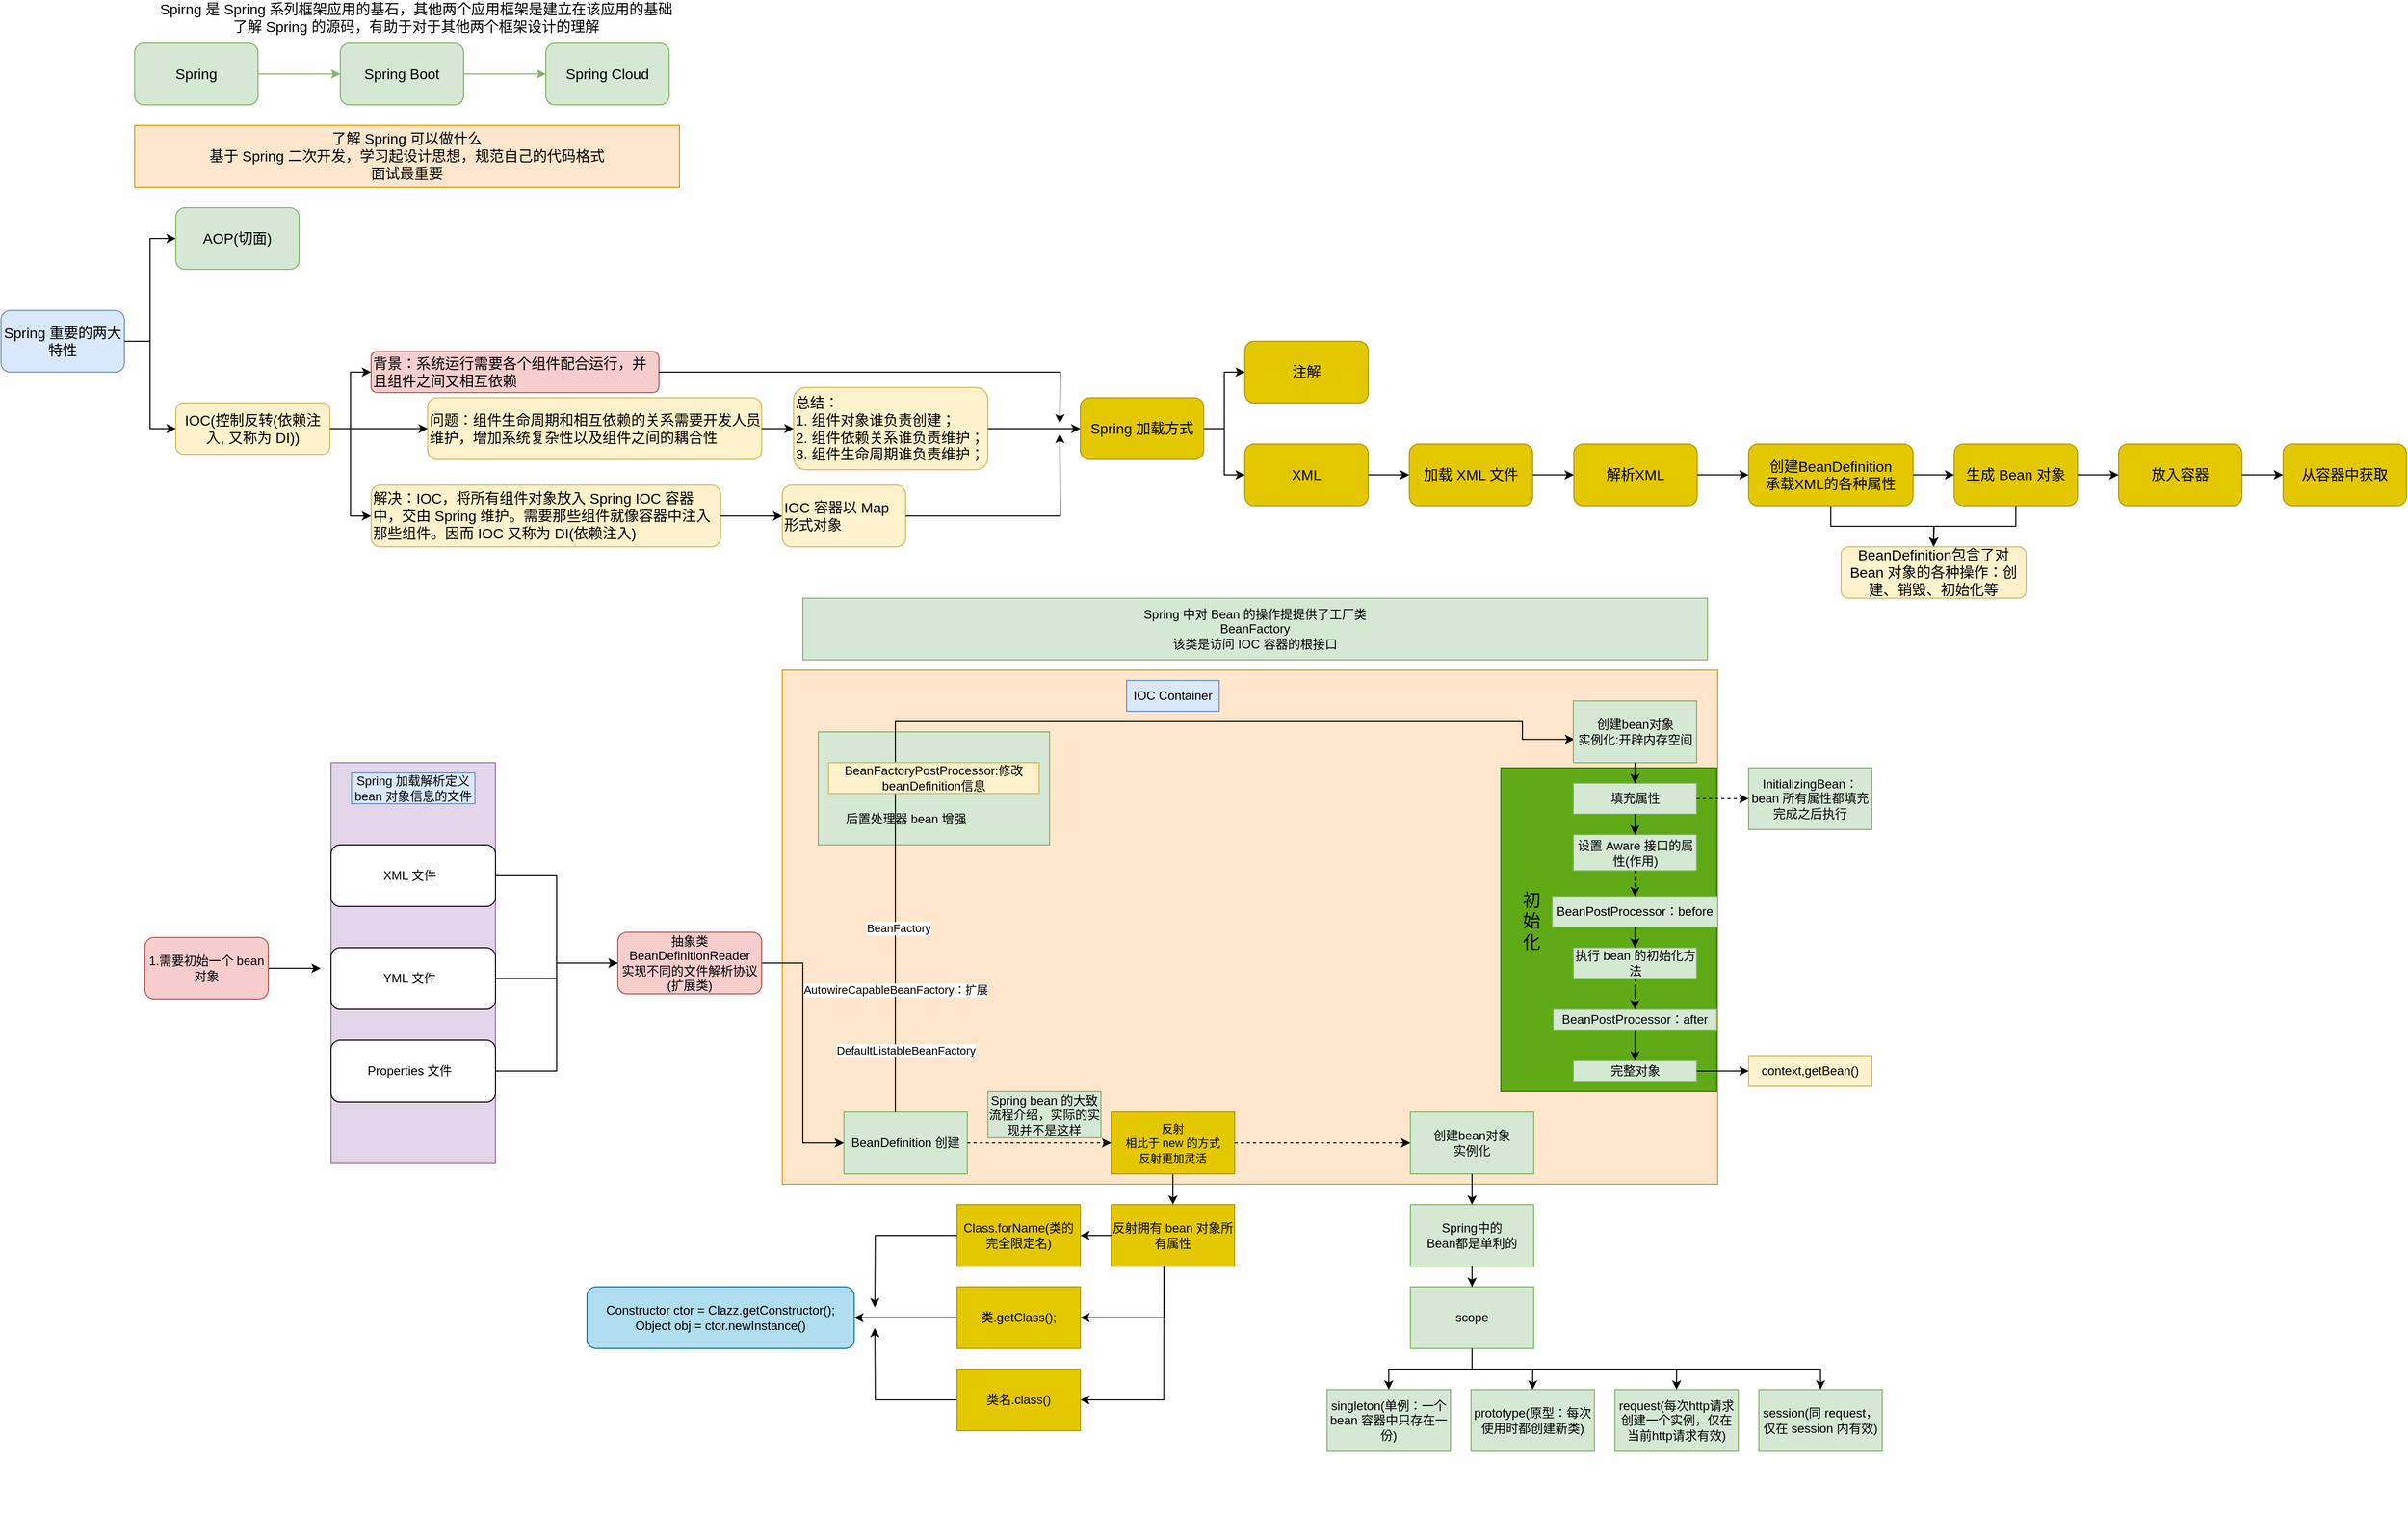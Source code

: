 <mxfile version="20.2.2" type="github">
  <diagram id="WzIYKn9JWgPCPKjEJvRS" name="Page-1">
    <mxGraphModel dx="1038" dy="1725" grid="1" gridSize="10" guides="1" tooltips="1" connect="1" arrows="1" fold="1" page="1" pageScale="1" pageWidth="827" pageHeight="1169" math="0" shadow="0">
      <root>
        <mxCell id="0" />
        <mxCell id="1" parent="0" />
        <mxCell id="hODroTGBOnxEAEhghBja-4" value="" style="edgeStyle=orthogonalEdgeStyle;rounded=0;orthogonalLoop=1;jettySize=auto;html=1;fontSize=14;fillColor=#d5e8d4;strokeColor=#82b366;" parent="1" source="hODroTGBOnxEAEhghBja-2" target="hODroTGBOnxEAEhghBja-3" edge="1">
          <mxGeometry relative="1" as="geometry" />
        </mxCell>
        <mxCell id="hODroTGBOnxEAEhghBja-2" value="Spring" style="rounded=1;whiteSpace=wrap;html=1;fontSize=14;fillColor=#d5e8d4;strokeColor=#82b366;" parent="1" vertex="1">
          <mxGeometry x="140" y="-1110" width="120" height="60" as="geometry" />
        </mxCell>
        <mxCell id="hODroTGBOnxEAEhghBja-6" value="" style="edgeStyle=orthogonalEdgeStyle;rounded=0;orthogonalLoop=1;jettySize=auto;html=1;fontSize=14;fillColor=#d5e8d4;strokeColor=#82b366;" parent="1" source="hODroTGBOnxEAEhghBja-3" target="hODroTGBOnxEAEhghBja-5" edge="1">
          <mxGeometry relative="1" as="geometry" />
        </mxCell>
        <mxCell id="hODroTGBOnxEAEhghBja-3" value="Spring Boot" style="whiteSpace=wrap;html=1;fontSize=14;rounded=1;fillColor=#d5e8d4;strokeColor=#82b366;" parent="1" vertex="1">
          <mxGeometry x="340" y="-1110" width="120" height="60" as="geometry" />
        </mxCell>
        <mxCell id="hODroTGBOnxEAEhghBja-5" value="Spring Cloud" style="whiteSpace=wrap;html=1;fontSize=14;rounded=1;fillColor=#d5e8d4;strokeColor=#82b366;" parent="1" vertex="1">
          <mxGeometry x="540" y="-1110" width="120" height="60" as="geometry" />
        </mxCell>
        <mxCell id="hODroTGBOnxEAEhghBja-7" value="Spirng 是 Spring 系列框架应用的基石，其他两个应用框架是建立在该应用的基础&lt;br&gt;了解 Spring 的源码，有助于对于其他两个框架设计的理解" style="text;html=1;strokeColor=none;fillColor=none;align=center;verticalAlign=middle;whiteSpace=wrap;rounded=0;fontSize=14;" parent="1" vertex="1">
          <mxGeometry x="99" y="-1150" width="630" height="30" as="geometry" />
        </mxCell>
        <mxCell id="hODroTGBOnxEAEhghBja-8" value="了解 Spring 可以做什么&lt;br&gt;基于 Spring 二次开发，学习起设计思想，规范自己的代码格式&lt;br&gt;面试最重要" style="rounded=0;whiteSpace=wrap;html=1;fontSize=14;fillColor=#ffe6cc;strokeColor=#d79b00;" parent="1" vertex="1">
          <mxGeometry x="140" y="-1030" width="530" height="60" as="geometry" />
        </mxCell>
        <mxCell id="hODroTGBOnxEAEhghBja-14" value="" style="edgeStyle=orthogonalEdgeStyle;rounded=0;orthogonalLoop=1;jettySize=auto;html=1;fontSize=14;entryX=0;entryY=0.5;entryDx=0;entryDy=0;" parent="1" source="hODroTGBOnxEAEhghBja-10" target="hODroTGBOnxEAEhghBja-13" edge="1">
          <mxGeometry relative="1" as="geometry" />
        </mxCell>
        <mxCell id="hODroTGBOnxEAEhghBja-10" value="Spring 重要的两大特性" style="rounded=1;whiteSpace=wrap;html=1;fontSize=14;fillColor=#dae8fc;strokeColor=#6c8ebf;" parent="1" vertex="1">
          <mxGeometry x="10" y="-850" width="120" height="60" as="geometry" />
        </mxCell>
        <mxCell id="hODroTGBOnxEAEhghBja-13" value="AOP(切面)" style="rounded=1;whiteSpace=wrap;html=1;fontSize=14;fillColor=#d5e8d4;strokeColor=#82b366;" parent="1" vertex="1">
          <mxGeometry x="180" y="-950" width="120" height="60" as="geometry" />
        </mxCell>
        <mxCell id="Li9awI9Rj4b1zbL3ckWH-1" value="" style="group" parent="1" vertex="1" connectable="0">
          <mxGeometry x="180" y="-820" width="2170" height="1140" as="geometry" />
        </mxCell>
        <mxCell id="H4bbrRVj7kRqIUKwOBPa-1" value="" style="group" parent="Li9awI9Rj4b1zbL3ckWH-1" vertex="1" connectable="0">
          <mxGeometry y="10" width="790" height="190" as="geometry" />
        </mxCell>
        <mxCell id="hODroTGBOnxEAEhghBja-11" value="IOC(控制反转(依赖注入, 又称为 DI))" style="whiteSpace=wrap;html=1;fontSize=14;rounded=1;fillColor=#fff2cc;strokeColor=#d6b656;" parent="H4bbrRVj7kRqIUKwOBPa-1" vertex="1">
          <mxGeometry y="50" width="150" height="50" as="geometry" />
        </mxCell>
        <mxCell id="hODroTGBOnxEAEhghBja-17" value="背景：系统运行需要各个组件配合运行，并且组件之间又相互依赖" style="whiteSpace=wrap;html=1;fontSize=14;rounded=1;align=left;fillColor=#f8cecc;strokeColor=#b85450;" parent="H4bbrRVj7kRqIUKwOBPa-1" vertex="1">
          <mxGeometry x="190" width="280" height="40" as="geometry" />
        </mxCell>
        <mxCell id="hODroTGBOnxEAEhghBja-19" value="问题：组件生命周期和相互依赖的关系需要开发人员维护，增加系统复杂性以及组件之间的耦合性" style="whiteSpace=wrap;html=1;fontSize=14;fillColor=#fff2cc;strokeColor=#d6b656;rounded=1;align=left;" parent="H4bbrRVj7kRqIUKwOBPa-1" vertex="1">
          <mxGeometry x="245" y="45" width="325" height="60" as="geometry" />
        </mxCell>
        <mxCell id="hODroTGBOnxEAEhghBja-21" value="总结：&lt;br&gt;1. 组件对象谁负责创建；&lt;br&gt;2. 组件依赖关系谁负责维护；&lt;br&gt;3. 组件生命周期谁负责维护；" style="whiteSpace=wrap;html=1;fontSize=14;align=left;fillColor=#fff2cc;strokeColor=#d6b656;rounded=1;" parent="H4bbrRVj7kRqIUKwOBPa-1" vertex="1">
          <mxGeometry x="601" y="35" width="189" height="80" as="geometry" />
        </mxCell>
        <mxCell id="hODroTGBOnxEAEhghBja-23" value="解决：IOC，将所有组件对象放入 Spring IOC 容器中，交由 Spring 维护。需要那些组件就像容器中注入那些组件。因而 IOC 又称为 DI(依赖注入)" style="whiteSpace=wrap;html=1;fontSize=14;fillColor=#fff2cc;strokeColor=#d6b656;rounded=1;align=left;" parent="H4bbrRVj7kRqIUKwOBPa-1" vertex="1">
          <mxGeometry x="190" y="130" width="340" height="60" as="geometry" />
        </mxCell>
        <mxCell id="hODroTGBOnxEAEhghBja-25" value="IOC 容器以 Map 形式对象" style="whiteSpace=wrap;html=1;fontSize=14;align=left;fillColor=#fff2cc;strokeColor=#d6b656;rounded=1;" parent="H4bbrRVj7kRqIUKwOBPa-1" vertex="1">
          <mxGeometry x="590" y="130" width="120" height="60" as="geometry" />
        </mxCell>
        <mxCell id="hODroTGBOnxEAEhghBja-18" value="" style="edgeStyle=orthogonalEdgeStyle;rounded=0;orthogonalLoop=1;jettySize=auto;html=1;fontSize=14;entryX=0;entryY=0.5;entryDx=0;entryDy=0;" parent="H4bbrRVj7kRqIUKwOBPa-1" source="hODroTGBOnxEAEhghBja-11" target="hODroTGBOnxEAEhghBja-17" edge="1">
          <mxGeometry relative="1" as="geometry" />
        </mxCell>
        <mxCell id="hODroTGBOnxEAEhghBja-20" value="" style="edgeStyle=orthogonalEdgeStyle;rounded=0;orthogonalLoop=1;jettySize=auto;html=1;fontSize=14;" parent="H4bbrRVj7kRqIUKwOBPa-1" source="hODroTGBOnxEAEhghBja-11" target="hODroTGBOnxEAEhghBja-19" edge="1">
          <mxGeometry relative="1" as="geometry" />
        </mxCell>
        <mxCell id="hODroTGBOnxEAEhghBja-22" value="" style="edgeStyle=orthogonalEdgeStyle;rounded=0;orthogonalLoop=1;jettySize=auto;html=1;fontSize=14;" parent="H4bbrRVj7kRqIUKwOBPa-1" source="hODroTGBOnxEAEhghBja-19" target="hODroTGBOnxEAEhghBja-21" edge="1">
          <mxGeometry relative="1" as="geometry" />
        </mxCell>
        <mxCell id="hODroTGBOnxEAEhghBja-24" value="" style="edgeStyle=orthogonalEdgeStyle;rounded=0;orthogonalLoop=1;jettySize=auto;html=1;fontSize=14;entryX=0;entryY=0.5;entryDx=0;entryDy=0;" parent="H4bbrRVj7kRqIUKwOBPa-1" source="hODroTGBOnxEAEhghBja-11" target="hODroTGBOnxEAEhghBja-23" edge="1">
          <mxGeometry relative="1" as="geometry" />
        </mxCell>
        <mxCell id="hODroTGBOnxEAEhghBja-26" value="" style="edgeStyle=orthogonalEdgeStyle;rounded=0;orthogonalLoop=1;jettySize=auto;html=1;fontSize=14;" parent="H4bbrRVj7kRqIUKwOBPa-1" source="hODroTGBOnxEAEhghBja-23" target="hODroTGBOnxEAEhghBja-25" edge="1">
          <mxGeometry relative="1" as="geometry" />
        </mxCell>
        <mxCell id="H4bbrRVj7kRqIUKwOBPa-2" style="edgeStyle=orthogonalEdgeStyle;rounded=0;orthogonalLoop=1;jettySize=auto;html=1;exitX=1;exitY=0.5;exitDx=0;exitDy=0;fontSize=14;" parent="Li9awI9Rj4b1zbL3ckWH-1" source="hODroTGBOnxEAEhghBja-21" target="H4bbrRVj7kRqIUKwOBPa-5" edge="1">
          <mxGeometry relative="1" as="geometry">
            <mxPoint x="880" y="85" as="targetPoint" />
          </mxGeometry>
        </mxCell>
        <mxCell id="H4bbrRVj7kRqIUKwOBPa-3" style="edgeStyle=orthogonalEdgeStyle;rounded=0;orthogonalLoop=1;jettySize=auto;html=1;exitX=1;exitY=0.5;exitDx=0;exitDy=0;fontSize=14;" parent="Li9awI9Rj4b1zbL3ckWH-1" source="hODroTGBOnxEAEhghBja-17" edge="1">
          <mxGeometry relative="1" as="geometry">
            <mxPoint x="860" y="80" as="targetPoint" />
          </mxGeometry>
        </mxCell>
        <mxCell id="H4bbrRVj7kRqIUKwOBPa-4" style="edgeStyle=orthogonalEdgeStyle;rounded=0;orthogonalLoop=1;jettySize=auto;html=1;exitX=1;exitY=0.5;exitDx=0;exitDy=0;fontSize=14;" parent="Li9awI9Rj4b1zbL3ckWH-1" source="hODroTGBOnxEAEhghBja-25" edge="1">
          <mxGeometry relative="1" as="geometry">
            <mxPoint x="860" y="90" as="targetPoint" />
          </mxGeometry>
        </mxCell>
        <mxCell id="H4bbrRVj7kRqIUKwOBPa-5" value="Spring 加载方式" style="rounded=1;whiteSpace=wrap;html=1;fontSize=14;fillColor=#e3c800;fontColor=#000000;strokeColor=#B09500;" parent="Li9awI9Rj4b1zbL3ckWH-1" vertex="1">
          <mxGeometry x="880" y="55" width="120" height="60" as="geometry" />
        </mxCell>
        <mxCell id="H4bbrRVj7kRqIUKwOBPa-8" value="注解" style="whiteSpace=wrap;html=1;fontSize=14;fillColor=#e3c800;strokeColor=#B09500;fontColor=#000000;rounded=1;" parent="Li9awI9Rj4b1zbL3ckWH-1" vertex="1">
          <mxGeometry x="1040" width="120" height="60" as="geometry" />
        </mxCell>
        <mxCell id="H4bbrRVj7kRqIUKwOBPa-9" value="" style="edgeStyle=orthogonalEdgeStyle;rounded=0;orthogonalLoop=1;jettySize=auto;html=1;fontSize=14;entryX=0;entryY=0.5;entryDx=0;entryDy=0;" parent="Li9awI9Rj4b1zbL3ckWH-1" source="H4bbrRVj7kRqIUKwOBPa-5" target="H4bbrRVj7kRqIUKwOBPa-8" edge="1">
          <mxGeometry relative="1" as="geometry" />
        </mxCell>
        <mxCell id="H4bbrRVj7kRqIUKwOBPa-33" value="" style="group" parent="Li9awI9Rj4b1zbL3ckWH-1" vertex="1" connectable="0">
          <mxGeometry x="1040" y="100" width="1130" height="150" as="geometry" />
        </mxCell>
        <mxCell id="H4bbrRVj7kRqIUKwOBPa-10" value="XML" style="whiteSpace=wrap;html=1;fontSize=14;fillColor=#e3c800;strokeColor=#B09500;fontColor=#000000;rounded=1;" parent="H4bbrRVj7kRqIUKwOBPa-33" vertex="1">
          <mxGeometry width="120" height="60" as="geometry" />
        </mxCell>
        <mxCell id="H4bbrRVj7kRqIUKwOBPa-14" value="加载 XML 文件" style="whiteSpace=wrap;html=1;fontSize=14;fillColor=#e3c800;strokeColor=#B09500;fontColor=#000000;rounded=1;" parent="H4bbrRVj7kRqIUKwOBPa-33" vertex="1">
          <mxGeometry x="160" width="120" height="60" as="geometry" />
        </mxCell>
        <mxCell id="H4bbrRVj7kRqIUKwOBPa-15" value="" style="edgeStyle=orthogonalEdgeStyle;rounded=0;orthogonalLoop=1;jettySize=auto;html=1;fontSize=14;" parent="H4bbrRVj7kRqIUKwOBPa-33" source="H4bbrRVj7kRqIUKwOBPa-10" target="H4bbrRVj7kRqIUKwOBPa-14" edge="1">
          <mxGeometry relative="1" as="geometry" />
        </mxCell>
        <mxCell id="H4bbrRVj7kRqIUKwOBPa-16" value="解析XML" style="whiteSpace=wrap;html=1;fontSize=14;fillColor=#e3c800;strokeColor=#B09500;fontColor=#000000;rounded=1;" parent="H4bbrRVj7kRqIUKwOBPa-33" vertex="1">
          <mxGeometry x="320" width="120" height="60" as="geometry" />
        </mxCell>
        <mxCell id="H4bbrRVj7kRqIUKwOBPa-17" value="" style="edgeStyle=orthogonalEdgeStyle;rounded=0;orthogonalLoop=1;jettySize=auto;html=1;fontSize=14;" parent="H4bbrRVj7kRqIUKwOBPa-33" source="H4bbrRVj7kRqIUKwOBPa-14" target="H4bbrRVj7kRqIUKwOBPa-16" edge="1">
          <mxGeometry relative="1" as="geometry" />
        </mxCell>
        <mxCell id="H4bbrRVj7kRqIUKwOBPa-24" style="edgeStyle=orthogonalEdgeStyle;rounded=0;orthogonalLoop=1;jettySize=auto;html=1;exitX=0.5;exitY=1;exitDx=0;exitDy=0;fontSize=14;" parent="H4bbrRVj7kRqIUKwOBPa-33" source="H4bbrRVj7kRqIUKwOBPa-18" edge="1">
          <mxGeometry relative="1" as="geometry">
            <mxPoint x="670" y="100" as="targetPoint" />
          </mxGeometry>
        </mxCell>
        <mxCell id="H4bbrRVj7kRqIUKwOBPa-18" value="创建BeanDefinition&lt;br&gt;承载XML的各种属性" style="whiteSpace=wrap;html=1;fontSize=14;fillColor=#e3c800;strokeColor=#B09500;fontColor=#000000;rounded=1;" parent="H4bbrRVj7kRqIUKwOBPa-33" vertex="1">
          <mxGeometry x="490" width="160" height="60" as="geometry" />
        </mxCell>
        <mxCell id="H4bbrRVj7kRqIUKwOBPa-19" value="" style="edgeStyle=orthogonalEdgeStyle;rounded=0;orthogonalLoop=1;jettySize=auto;html=1;fontSize=14;" parent="H4bbrRVj7kRqIUKwOBPa-33" source="H4bbrRVj7kRqIUKwOBPa-16" target="H4bbrRVj7kRqIUKwOBPa-18" edge="1">
          <mxGeometry relative="1" as="geometry" />
        </mxCell>
        <mxCell id="H4bbrRVj7kRqIUKwOBPa-20" value="生成 Bean 对象" style="whiteSpace=wrap;html=1;fontSize=14;fillColor=#e3c800;strokeColor=#B09500;fontColor=#000000;rounded=1;" parent="H4bbrRVj7kRqIUKwOBPa-33" vertex="1">
          <mxGeometry x="690" width="120" height="60" as="geometry" />
        </mxCell>
        <mxCell id="H4bbrRVj7kRqIUKwOBPa-21" value="" style="edgeStyle=orthogonalEdgeStyle;rounded=0;orthogonalLoop=1;jettySize=auto;html=1;fontSize=14;" parent="H4bbrRVj7kRqIUKwOBPa-33" source="H4bbrRVj7kRqIUKwOBPa-18" target="H4bbrRVj7kRqIUKwOBPa-20" edge="1">
          <mxGeometry relative="1" as="geometry" />
        </mxCell>
        <mxCell id="H4bbrRVj7kRqIUKwOBPa-27" value="BeanDefinition包含了对 Bean 对象的各种操作：创建、销毁、初始化等" style="rounded=1;whiteSpace=wrap;html=1;fontSize=14;fillColor=#fff2cc;strokeColor=#d6b656;" parent="H4bbrRVj7kRqIUKwOBPa-33" vertex="1">
          <mxGeometry x="580" y="100" width="180" height="50" as="geometry" />
        </mxCell>
        <mxCell id="H4bbrRVj7kRqIUKwOBPa-25" style="edgeStyle=orthogonalEdgeStyle;rounded=0;orthogonalLoop=1;jettySize=auto;html=1;exitX=0.5;exitY=1;exitDx=0;exitDy=0;fontSize=14;" parent="H4bbrRVj7kRqIUKwOBPa-33" source="H4bbrRVj7kRqIUKwOBPa-20" target="H4bbrRVj7kRqIUKwOBPa-27" edge="1">
          <mxGeometry relative="1" as="geometry">
            <mxPoint x="670" y="100" as="targetPoint" />
          </mxGeometry>
        </mxCell>
        <mxCell id="H4bbrRVj7kRqIUKwOBPa-29" value="放入容器" style="whiteSpace=wrap;html=1;fontSize=14;fillColor=#e3c800;strokeColor=#B09500;fontColor=#000000;rounded=1;" parent="H4bbrRVj7kRqIUKwOBPa-33" vertex="1">
          <mxGeometry x="850" width="120" height="60" as="geometry" />
        </mxCell>
        <mxCell id="H4bbrRVj7kRqIUKwOBPa-30" value="" style="edgeStyle=orthogonalEdgeStyle;rounded=0;orthogonalLoop=1;jettySize=auto;html=1;fontSize=14;" parent="H4bbrRVj7kRqIUKwOBPa-33" source="H4bbrRVj7kRqIUKwOBPa-20" target="H4bbrRVj7kRqIUKwOBPa-29" edge="1">
          <mxGeometry relative="1" as="geometry" />
        </mxCell>
        <mxCell id="H4bbrRVj7kRqIUKwOBPa-31" value="从容器中获取" style="whiteSpace=wrap;html=1;fontSize=14;fillColor=#e3c800;strokeColor=#B09500;fontColor=#000000;rounded=1;" parent="H4bbrRVj7kRqIUKwOBPa-33" vertex="1">
          <mxGeometry x="1010" width="120" height="60" as="geometry" />
        </mxCell>
        <mxCell id="H4bbrRVj7kRqIUKwOBPa-32" value="" style="edgeStyle=orthogonalEdgeStyle;rounded=0;orthogonalLoop=1;jettySize=auto;html=1;fontSize=14;" parent="H4bbrRVj7kRqIUKwOBPa-33" source="H4bbrRVj7kRqIUKwOBPa-29" target="H4bbrRVj7kRqIUKwOBPa-31" edge="1">
          <mxGeometry relative="1" as="geometry" />
        </mxCell>
        <mxCell id="H4bbrRVj7kRqIUKwOBPa-11" value="" style="edgeStyle=orthogonalEdgeStyle;rounded=0;orthogonalLoop=1;jettySize=auto;html=1;fontSize=14;entryX=0;entryY=0.5;entryDx=0;entryDy=0;" parent="Li9awI9Rj4b1zbL3ckWH-1" source="H4bbrRVj7kRqIUKwOBPa-5" target="H4bbrRVj7kRqIUKwOBPa-10" edge="1">
          <mxGeometry relative="1" as="geometry" />
        </mxCell>
        <mxCell id="Li9awI9Rj4b1zbL3ckWH-4" value="" style="group" parent="Li9awI9Rj4b1zbL3ckWH-1" vertex="1" connectable="0">
          <mxGeometry x="610" y="320" width="890" height="660" as="geometry" />
        </mxCell>
        <mxCell id="Li9awI9Rj4b1zbL3ckWH-2" value="" style="rounded=0;whiteSpace=wrap;html=1;fillColor=#ffe6cc;strokeColor=#d79b00;" parent="Li9awI9Rj4b1zbL3ckWH-4" vertex="1">
          <mxGeometry x="-20" width="910" height="500" as="geometry" />
        </mxCell>
        <mxCell id="Li9awI9Rj4b1zbL3ckWH-3" value="IOC Container" style="text;html=1;strokeColor=#6c8ebf;fillColor=#dae8fc;align=center;verticalAlign=middle;whiteSpace=wrap;rounded=0;" parent="Li9awI9Rj4b1zbL3ckWH-4" vertex="1">
          <mxGeometry x="315" y="10" width="90" height="30" as="geometry" />
        </mxCell>
        <mxCell id="Li9awI9Rj4b1zbL3ckWH-22" value="BeanDefinition 创建" style="rounded=0;whiteSpace=wrap;html=1;fillColor=#d5e8d4;strokeColor=#82b366;" parent="Li9awI9Rj4b1zbL3ckWH-4" vertex="1">
          <mxGeometry x="40" y="430" width="120" height="60" as="geometry" />
        </mxCell>
        <mxCell id="Li9awI9Rj4b1zbL3ckWH-80" value="创建bean对象&lt;br&gt;实例化" style="whiteSpace=wrap;html=1;fillColor=#d5e8d4;strokeColor=#82b366;rounded=0;" parent="Li9awI9Rj4b1zbL3ckWH-4" vertex="1">
          <mxGeometry x="591" y="430" width="120" height="60" as="geometry" />
        </mxCell>
        <mxCell id="Li9awI9Rj4b1zbL3ckWH-86" value="&lt;span style=&quot;font-size: 11px;&quot;&gt;反射&lt;/span&gt;&lt;br style=&quot;font-size: 11px;&quot;&gt;&lt;span style=&quot;font-size: 11px;&quot;&gt;相比于 new 的方式&lt;/span&gt;&lt;br style=&quot;font-size: 11px;&quot;&gt;&lt;span style=&quot;font-size: 11px;&quot;&gt;反射更加灵活&lt;/span&gt;" style="whiteSpace=wrap;html=1;fillColor=#e3c800;strokeColor=#B09500;rounded=0;fontColor=#000000;" parent="Li9awI9Rj4b1zbL3ckWH-4" vertex="1">
          <mxGeometry x="300" y="430" width="120" height="60" as="geometry" />
        </mxCell>
        <mxCell id="Li9awI9Rj4b1zbL3ckWH-87" value="" style="edgeStyle=orthogonalEdgeStyle;rounded=0;orthogonalLoop=1;jettySize=auto;html=1;dashed=1;" parent="Li9awI9Rj4b1zbL3ckWH-4" source="Li9awI9Rj4b1zbL3ckWH-22" target="Li9awI9Rj4b1zbL3ckWH-86" edge="1">
          <mxGeometry relative="1" as="geometry" />
        </mxCell>
        <mxCell id="Li9awI9Rj4b1zbL3ckWH-88" style="edgeStyle=orthogonalEdgeStyle;rounded=0;orthogonalLoop=1;jettySize=auto;html=1;exitX=1;exitY=0.5;exitDx=0;exitDy=0;entryX=0;entryY=0.5;entryDx=0;entryDy=0;dashed=1;" parent="Li9awI9Rj4b1zbL3ckWH-4" source="Li9awI9Rj4b1zbL3ckWH-86" target="Li9awI9Rj4b1zbL3ckWH-80" edge="1">
          <mxGeometry relative="1" as="geometry" />
        </mxCell>
        <mxCell id="Li9awI9Rj4b1zbL3ckWH-93" value="反射拥有 bean 对象所有属性" style="whiteSpace=wrap;html=1;fillColor=#e3c800;strokeColor=#B09500;rounded=0;fontColor=#000000;" parent="Li9awI9Rj4b1zbL3ckWH-4" vertex="1">
          <mxGeometry x="300" y="520" width="120" height="60" as="geometry" />
        </mxCell>
        <mxCell id="Li9awI9Rj4b1zbL3ckWH-94" value="" style="edgeStyle=orthogonalEdgeStyle;rounded=0;orthogonalLoop=1;jettySize=auto;html=1;" parent="Li9awI9Rj4b1zbL3ckWH-4" source="Li9awI9Rj4b1zbL3ckWH-86" target="Li9awI9Rj4b1zbL3ckWH-93" edge="1">
          <mxGeometry relative="1" as="geometry" />
        </mxCell>
        <mxCell id="Li9awI9Rj4b1zbL3ckWH-95" value="Spring中的&lt;br&gt;Bean都是单利的" style="whiteSpace=wrap;html=1;fillColor=#d5e8d4;strokeColor=#82b366;rounded=0;" parent="Li9awI9Rj4b1zbL3ckWH-4" vertex="1">
          <mxGeometry x="591" y="520" width="120" height="60" as="geometry" />
        </mxCell>
        <mxCell id="Li9awI9Rj4b1zbL3ckWH-96" value="" style="edgeStyle=orthogonalEdgeStyle;rounded=0;orthogonalLoop=1;jettySize=auto;html=1;" parent="Li9awI9Rj4b1zbL3ckWH-4" source="Li9awI9Rj4b1zbL3ckWH-80" target="Li9awI9Rj4b1zbL3ckWH-95" edge="1">
          <mxGeometry relative="1" as="geometry" />
        </mxCell>
        <mxCell id="Li9awI9Rj4b1zbL3ckWH-97" value="scope" style="whiteSpace=wrap;html=1;fillColor=#d5e8d4;strokeColor=#82b366;rounded=0;" parent="Li9awI9Rj4b1zbL3ckWH-4" vertex="1">
          <mxGeometry x="591" y="600" width="120" height="60" as="geometry" />
        </mxCell>
        <mxCell id="Li9awI9Rj4b1zbL3ckWH-98" value="" style="edgeStyle=orthogonalEdgeStyle;rounded=0;orthogonalLoop=1;jettySize=auto;html=1;" parent="Li9awI9Rj4b1zbL3ckWH-4" source="Li9awI9Rj4b1zbL3ckWH-95" target="Li9awI9Rj4b1zbL3ckWH-97" edge="1">
          <mxGeometry relative="1" as="geometry" />
        </mxCell>
        <mxCell id="Li9awI9Rj4b1zbL3ckWH-107" value="Class.forName(类的完全限定名)" style="whiteSpace=wrap;html=1;fillColor=#e3c800;strokeColor=#B09500;fontColor=#000000;rounded=0;" parent="Li9awI9Rj4b1zbL3ckWH-4" vertex="1">
          <mxGeometry x="150" y="520" width="120" height="60" as="geometry" />
        </mxCell>
        <mxCell id="Li9awI9Rj4b1zbL3ckWH-108" value="" style="edgeStyle=orthogonalEdgeStyle;rounded=0;orthogonalLoop=1;jettySize=auto;html=1;" parent="Li9awI9Rj4b1zbL3ckWH-4" source="Li9awI9Rj4b1zbL3ckWH-93" target="Li9awI9Rj4b1zbL3ckWH-107" edge="1">
          <mxGeometry relative="1" as="geometry" />
        </mxCell>
        <mxCell id="Li9awI9Rj4b1zbL3ckWH-109" value="类.getClass();" style="whiteSpace=wrap;html=1;fillColor=#e3c800;strokeColor=#B09500;fontColor=#000000;rounded=0;" parent="Li9awI9Rj4b1zbL3ckWH-4" vertex="1">
          <mxGeometry x="150" y="600" width="120" height="60" as="geometry" />
        </mxCell>
        <mxCell id="Li9awI9Rj4b1zbL3ckWH-110" value="" style="edgeStyle=orthogonalEdgeStyle;rounded=0;orthogonalLoop=1;jettySize=auto;html=1;entryX=1;entryY=0.5;entryDx=0;entryDy=0;exitX=0.433;exitY=0.99;exitDx=0;exitDy=0;exitPerimeter=0;" parent="Li9awI9Rj4b1zbL3ckWH-4" source="Li9awI9Rj4b1zbL3ckWH-93" target="Li9awI9Rj4b1zbL3ckWH-109" edge="1">
          <mxGeometry relative="1" as="geometry" />
        </mxCell>
        <mxCell id="Li9awI9Rj4b1zbL3ckWH-119" value="Spring bean 的大致流程介绍，实际的实现并不是这样" style="text;html=1;strokeColor=#82b366;fillColor=#d5e8d4;align=center;verticalAlign=middle;whiteSpace=wrap;rounded=0;labelBackgroundColor=none;" parent="Li9awI9Rj4b1zbL3ckWH-4" vertex="1">
          <mxGeometry x="180" y="410" width="110" height="45" as="geometry" />
        </mxCell>
        <mxCell id="Li9awI9Rj4b1zbL3ckWH-129" value="" style="rounded=0;whiteSpace=wrap;html=1;labelBackgroundColor=none;fillColor=#d5e8d4;strokeColor=#82b366;" parent="Li9awI9Rj4b1zbL3ckWH-4" vertex="1">
          <mxGeometry x="15" y="60" width="225" height="110" as="geometry" />
        </mxCell>
        <mxCell id="Li9awI9Rj4b1zbL3ckWH-130" value="后置处理器 bean 增强" style="text;html=1;strokeColor=none;fillColor=none;align=center;verticalAlign=middle;whiteSpace=wrap;rounded=0;labelBackgroundColor=none;" parent="Li9awI9Rj4b1zbL3ckWH-4" vertex="1">
          <mxGeometry x="27.5" y="130" width="145" height="30" as="geometry" />
        </mxCell>
        <mxCell id="Li9awI9Rj4b1zbL3ckWH-123" value="" style="edgeStyle=orthogonalEdgeStyle;rounded=0;orthogonalLoop=1;jettySize=auto;html=1;entryX=0.008;entryY=0.621;entryDx=0;entryDy=0;exitX=0.5;exitY=0;exitDx=0;exitDy=0;entryPerimeter=0;" parent="Li9awI9Rj4b1zbL3ckWH-4" target="Li9awI9Rj4b1zbL3ckWH-122" edge="1">
          <mxGeometry relative="1" as="geometry">
            <mxPoint x="90.0" y="430" as="sourcePoint" />
            <mxPoint x="581" y="50" as="targetPoint" />
            <Array as="points">
              <mxPoint x="90" y="50" />
              <mxPoint x="700" y="50" />
              <mxPoint x="700" y="67" />
            </Array>
          </mxGeometry>
        </mxCell>
        <mxCell id="Li9awI9Rj4b1zbL3ckWH-124" value="﻿AutowireCapableBeanFactory：扩展" style="edgeLabel;html=1;align=center;verticalAlign=middle;resizable=0;points=[];" parent="Li9awI9Rj4b1zbL3ckWH-123" vertex="1" connectable="0">
          <mxGeometry x="-0.383" relative="1" as="geometry">
            <mxPoint y="207" as="offset" />
          </mxGeometry>
        </mxCell>
        <mxCell id="Li9awI9Rj4b1zbL3ckWH-125" value="﻿DefaultListableBeanFactory" style="edgeLabel;html=1;align=center;verticalAlign=middle;resizable=0;points=[];" parent="Li9awI9Rj4b1zbL3ckWH-123" vertex="1" connectable="0">
          <mxGeometry x="-0.512" y="1" relative="1" as="geometry">
            <mxPoint x="11" y="198" as="offset" />
          </mxGeometry>
        </mxCell>
        <mxCell id="Li9awI9Rj4b1zbL3ckWH-157" value="BeanFactory" style="edgeLabel;html=1;align=center;verticalAlign=middle;resizable=0;points=[];" parent="Li9awI9Rj4b1zbL3ckWH-123" vertex="1" connectable="0">
          <mxGeometry x="-0.668" y="-3" relative="1" as="geometry">
            <mxPoint y="-4" as="offset" />
          </mxGeometry>
        </mxCell>
        <mxCell id="Li9awI9Rj4b1zbL3ckWH-150" value="BeanFactoryPostProcessor:修改 beanDefinition信息" style="text;html=1;strokeColor=#d6b656;fillColor=#fff2cc;align=center;verticalAlign=middle;whiteSpace=wrap;rounded=0;labelBackgroundColor=none;" parent="Li9awI9Rj4b1zbL3ckWH-4" vertex="1">
          <mxGeometry x="25" y="90" width="205" height="30" as="geometry" />
        </mxCell>
        <mxCell id="Li9awI9Rj4b1zbL3ckWH-145" value="" style="group" parent="Li9awI9Rj4b1zbL3ckWH-4" vertex="1" connectable="0">
          <mxGeometry x="729" y="30" width="161" height="530" as="geometry" />
        </mxCell>
        <mxCell id="Li9awI9Rj4b1zbL3ckWH-160" value="" style="group" parent="Li9awI9Rj4b1zbL3ckWH-145" vertex="1" connectable="0">
          <mxGeometry width="161" height="530" as="geometry" />
        </mxCell>
        <mxCell id="r40IQoEKzJKfSHBl_AKU-3" value="" style="rounded=0;whiteSpace=wrap;html=1;fillColor=#60a917;strokeColor=#2D7600;fontColor=#ffffff;fontSize=16;" vertex="1" parent="Li9awI9Rj4b1zbL3ckWH-160">
          <mxGeometry x="-50" y="65" width="210" height="315" as="geometry" />
        </mxCell>
        <mxCell id="Li9awI9Rj4b1zbL3ckWH-122" value="创建bean对象&lt;br&gt;实例化:开辟内存空间" style="whiteSpace=wrap;html=1;fillColor=#d5e8d4;strokeColor=#82b366;rounded=0;" parent="Li9awI9Rj4b1zbL3ckWH-160" vertex="1">
          <mxGeometry x="20.5" width="120" height="60" as="geometry" />
        </mxCell>
        <mxCell id="Li9awI9Rj4b1zbL3ckWH-134" value="填充属性" style="whiteSpace=wrap;html=1;fillColor=#d5e8d4;strokeColor=#82b366;rounded=0;" parent="Li9awI9Rj4b1zbL3ckWH-160" vertex="1">
          <mxGeometry x="20.5" y="80" width="120" height="30" as="geometry" />
        </mxCell>
        <mxCell id="Li9awI9Rj4b1zbL3ckWH-136" value="设置 Aware 接口的属性(作用)" style="whiteSpace=wrap;html=1;fillColor=#d5e8d4;strokeColor=#82b366;rounded=0;" parent="Li9awI9Rj4b1zbL3ckWH-160" vertex="1">
          <mxGeometry x="20.5" y="130" width="120" height="35" as="geometry" />
        </mxCell>
        <mxCell id="Li9awI9Rj4b1zbL3ckWH-138" value="BeanPostProcessor：before" style="whiteSpace=wrap;html=1;fillColor=#d5e8d4;strokeColor=#82b366;rounded=0;" parent="Li9awI9Rj4b1zbL3ckWH-160" vertex="1">
          <mxGeometry y="190" width="161" height="30" as="geometry" />
        </mxCell>
        <mxCell id="Li9awI9Rj4b1zbL3ckWH-140" value="执行 bean 的初始化方法" style="whiteSpace=wrap;html=1;fillColor=#d5e8d4;strokeColor=#82b366;rounded=0;" parent="Li9awI9Rj4b1zbL3ckWH-160" vertex="1">
          <mxGeometry x="20.5" y="240" width="120" height="30" as="geometry" />
        </mxCell>
        <mxCell id="Li9awI9Rj4b1zbL3ckWH-135" value="" style="edgeStyle=orthogonalEdgeStyle;rounded=0;orthogonalLoop=1;jettySize=auto;html=1;" parent="Li9awI9Rj4b1zbL3ckWH-160" source="Li9awI9Rj4b1zbL3ckWH-122" target="Li9awI9Rj4b1zbL3ckWH-134" edge="1">
          <mxGeometry relative="1" as="geometry" />
        </mxCell>
        <mxCell id="Li9awI9Rj4b1zbL3ckWH-137" value="" style="edgeStyle=orthogonalEdgeStyle;rounded=0;orthogonalLoop=1;jettySize=auto;html=1;" parent="Li9awI9Rj4b1zbL3ckWH-160" source="Li9awI9Rj4b1zbL3ckWH-134" target="Li9awI9Rj4b1zbL3ckWH-136" edge="1">
          <mxGeometry relative="1" as="geometry" />
        </mxCell>
        <mxCell id="Li9awI9Rj4b1zbL3ckWH-139" value="" style="edgeStyle=orthogonalEdgeStyle;rounded=0;orthogonalLoop=1;jettySize=auto;html=1;dashed=1;" parent="Li9awI9Rj4b1zbL3ckWH-160" source="Li9awI9Rj4b1zbL3ckWH-136" target="Li9awI9Rj4b1zbL3ckWH-138" edge="1">
          <mxGeometry relative="1" as="geometry" />
        </mxCell>
        <mxCell id="Li9awI9Rj4b1zbL3ckWH-141" value="" style="edgeStyle=orthogonalEdgeStyle;rounded=0;orthogonalLoop=1;jettySize=auto;html=1;" parent="Li9awI9Rj4b1zbL3ckWH-160" source="Li9awI9Rj4b1zbL3ckWH-138" target="Li9awI9Rj4b1zbL3ckWH-140" edge="1">
          <mxGeometry relative="1" as="geometry" />
        </mxCell>
        <mxCell id="Li9awI9Rj4b1zbL3ckWH-158" value="完整对象" style="whiteSpace=wrap;html=1;fillColor=#d5e8d4;strokeColor=#82b366;rounded=0;" parent="Li9awI9Rj4b1zbL3ckWH-160" vertex="1">
          <mxGeometry x="20.5" y="350" width="120" height="20" as="geometry" />
        </mxCell>
        <mxCell id="r40IQoEKzJKfSHBl_AKU-4" value="初&lt;br style=&quot;font-size: 17px;&quot;&gt;始&lt;br style=&quot;font-size: 17px;&quot;&gt;化" style="text;html=1;strokeColor=none;fillColor=none;align=center;verticalAlign=middle;whiteSpace=wrap;rounded=0;fontSize=17;" vertex="1" parent="Li9awI9Rj4b1zbL3ckWH-160">
          <mxGeometry x="-50" y="110" width="60" height="210" as="geometry" />
        </mxCell>
        <mxCell id="Li9awI9Rj4b1zbL3ckWH-159" value="" style="edgeStyle=orthogonalEdgeStyle;rounded=0;orthogonalLoop=1;jettySize=auto;html=1;" parent="Li9awI9Rj4b1zbL3ckWH-4" source="Li9awI9Rj4b1zbL3ckWH-142" target="Li9awI9Rj4b1zbL3ckWH-158" edge="1">
          <mxGeometry relative="1" as="geometry" />
        </mxCell>
        <mxCell id="Li9awI9Rj4b1zbL3ckWH-142" value="BeanPostProcessor：after" style="whiteSpace=wrap;html=1;fillColor=#d5e8d4;strokeColor=#82b366;rounded=0;" parent="Li9awI9Rj4b1zbL3ckWH-4" vertex="1">
          <mxGeometry x="730" y="330" width="159" height="20" as="geometry" />
        </mxCell>
        <mxCell id="Li9awI9Rj4b1zbL3ckWH-143" value="" style="edgeStyle=orthogonalEdgeStyle;rounded=0;orthogonalLoop=1;jettySize=auto;html=1;dashed=1;" parent="Li9awI9Rj4b1zbL3ckWH-4" source="Li9awI9Rj4b1zbL3ckWH-140" target="Li9awI9Rj4b1zbL3ckWH-142" edge="1">
          <mxGeometry relative="1" as="geometry" />
        </mxCell>
        <mxCell id="Li9awI9Rj4b1zbL3ckWH-14" value="" style="group" parent="Li9awI9Rj4b1zbL3ckWH-1" vertex="1" connectable="0">
          <mxGeometry x="-30" y="410" width="341" height="390" as="geometry" />
        </mxCell>
        <mxCell id="Li9awI9Rj4b1zbL3ckWH-8" value="" style="group;fillColor=#e1d5e7;strokeColor=#9673a6;" parent="Li9awI9Rj4b1zbL3ckWH-14" vertex="1" connectable="0">
          <mxGeometry x="181" width="160" height="390" as="geometry" />
        </mxCell>
        <mxCell id="Li9awI9Rj4b1zbL3ckWH-6" value="" style="rounded=0;whiteSpace=wrap;html=1;fillColor=#e1d5e7;strokeColor=#9673a6;" parent="Li9awI9Rj4b1zbL3ckWH-8" vertex="1">
          <mxGeometry width="160" height="390" as="geometry" />
        </mxCell>
        <mxCell id="Li9awI9Rj4b1zbL3ckWH-7" value="Spring 加载解析定义 bean 对象信息的文件" style="text;html=1;strokeColor=#6c8ebf;fillColor=#dae8fc;align=center;verticalAlign=middle;whiteSpace=wrap;rounded=0;" parent="Li9awI9Rj4b1zbL3ckWH-8" vertex="1">
          <mxGeometry x="20" y="10" width="120" height="30" as="geometry" />
        </mxCell>
        <mxCell id="Li9awI9Rj4b1zbL3ckWH-9" value="XML 文件&amp;nbsp;&amp;nbsp;" style="rounded=1;whiteSpace=wrap;html=1;" parent="Li9awI9Rj4b1zbL3ckWH-8" vertex="1">
          <mxGeometry y="80" width="160" height="60" as="geometry" />
        </mxCell>
        <mxCell id="Li9awI9Rj4b1zbL3ckWH-10" value="YML 文件&amp;nbsp;&amp;nbsp;" style="rounded=1;whiteSpace=wrap;html=1;" parent="Li9awI9Rj4b1zbL3ckWH-8" vertex="1">
          <mxGeometry y="180" width="160" height="60" as="geometry" />
        </mxCell>
        <mxCell id="Li9awI9Rj4b1zbL3ckWH-12" value="Properties 文件&amp;nbsp;&amp;nbsp;" style="rounded=1;whiteSpace=wrap;html=1;" parent="Li9awI9Rj4b1zbL3ckWH-8" vertex="1">
          <mxGeometry y="270" width="160" height="60" as="geometry" />
        </mxCell>
        <mxCell id="Li9awI9Rj4b1zbL3ckWH-13" style="edgeStyle=orthogonalEdgeStyle;rounded=0;orthogonalLoop=1;jettySize=auto;html=1;exitX=1;exitY=0.5;exitDx=0;exitDy=0;" parent="Li9awI9Rj4b1zbL3ckWH-14" source="Li9awI9Rj4b1zbL3ckWH-5" edge="1">
          <mxGeometry relative="1" as="geometry">
            <mxPoint x="171" y="200" as="targetPoint" />
          </mxGeometry>
        </mxCell>
        <mxCell id="Li9awI9Rj4b1zbL3ckWH-5" value="1.需要初始一个 bean 对象" style="rounded=1;whiteSpace=wrap;html=1;fillColor=#f8cecc;strokeColor=#b85450;" parent="Li9awI9Rj4b1zbL3ckWH-14" vertex="1">
          <mxGeometry y="170" width="120" height="60" as="geometry" />
        </mxCell>
        <mxCell id="Li9awI9Rj4b1zbL3ckWH-23" style="edgeStyle=orthogonalEdgeStyle;rounded=0;orthogonalLoop=1;jettySize=auto;html=1;exitX=1;exitY=0.5;exitDx=0;exitDy=0;entryX=0;entryY=0.5;entryDx=0;entryDy=0;" parent="Li9awI9Rj4b1zbL3ckWH-1" source="Li9awI9Rj4b1zbL3ckWH-17" target="Li9awI9Rj4b1zbL3ckWH-22" edge="1">
          <mxGeometry relative="1" as="geometry" />
        </mxCell>
        <mxCell id="Li9awI9Rj4b1zbL3ckWH-17" value="抽象类&lt;br&gt;﻿BeanDefinitionReader&lt;br&gt;实现不同的文件解析协议&lt;br&gt;(扩展类)" style="rounded=1;whiteSpace=wrap;html=1;fillColor=#f8cecc;strokeColor=#b85450;" parent="Li9awI9Rj4b1zbL3ckWH-1" vertex="1">
          <mxGeometry x="430" y="575" width="140" height="60" as="geometry" />
        </mxCell>
        <mxCell id="Li9awI9Rj4b1zbL3ckWH-19" style="edgeStyle=orthogonalEdgeStyle;rounded=0;orthogonalLoop=1;jettySize=auto;html=1;exitX=1;exitY=0.5;exitDx=0;exitDy=0;entryX=0;entryY=0.5;entryDx=0;entryDy=0;" parent="Li9awI9Rj4b1zbL3ckWH-1" source="Li9awI9Rj4b1zbL3ckWH-9" target="Li9awI9Rj4b1zbL3ckWH-17" edge="1">
          <mxGeometry relative="1" as="geometry" />
        </mxCell>
        <mxCell id="Li9awI9Rj4b1zbL3ckWH-21" style="edgeStyle=orthogonalEdgeStyle;rounded=0;orthogonalLoop=1;jettySize=auto;html=1;exitX=1;exitY=0.5;exitDx=0;exitDy=0;entryX=0;entryY=0.5;entryDx=0;entryDy=0;" parent="Li9awI9Rj4b1zbL3ckWH-1" source="Li9awI9Rj4b1zbL3ckWH-12" target="Li9awI9Rj4b1zbL3ckWH-17" edge="1">
          <mxGeometry relative="1" as="geometry" />
        </mxCell>
        <mxCell id="Li9awI9Rj4b1zbL3ckWH-20" style="edgeStyle=orthogonalEdgeStyle;rounded=0;orthogonalLoop=1;jettySize=auto;html=1;exitX=1;exitY=0.5;exitDx=0;exitDy=0;entryX=0;entryY=0.5;entryDx=0;entryDy=0;" parent="Li9awI9Rj4b1zbL3ckWH-1" source="Li9awI9Rj4b1zbL3ckWH-10" target="Li9awI9Rj4b1zbL3ckWH-17" edge="1">
          <mxGeometry relative="1" as="geometry">
            <mxPoint x="430" y="600" as="targetPoint" />
          </mxGeometry>
        </mxCell>
        <mxCell id="Li9awI9Rj4b1zbL3ckWH-116" value="Constructor ctor = Clazz.getConstructor();&lt;br&gt;Object obj = ctor.newInstance()" style="rounded=1;whiteSpace=wrap;html=1;labelBackgroundColor=none;fillColor=#b1ddf0;strokeColor=#10739e;" parent="Li9awI9Rj4b1zbL3ckWH-1" vertex="1">
          <mxGeometry x="400" y="920" width="260" height="60" as="geometry" />
        </mxCell>
        <mxCell id="Li9awI9Rj4b1zbL3ckWH-115" style="edgeStyle=orthogonalEdgeStyle;rounded=0;orthogonalLoop=1;jettySize=auto;html=1;exitX=0;exitY=0.5;exitDx=0;exitDy=0;" parent="Li9awI9Rj4b1zbL3ckWH-1" source="Li9awI9Rj4b1zbL3ckWH-109" target="Li9awI9Rj4b1zbL3ckWH-116" edge="1">
          <mxGeometry relative="1" as="geometry">
            <mxPoint x="660" y="950" as="targetPoint" />
          </mxGeometry>
        </mxCell>
        <mxCell id="Li9awI9Rj4b1zbL3ckWH-99" value="singleton(单例：一个&lt;br&gt;bean 容器中只存在一份)" style="whiteSpace=wrap;html=1;fillColor=#d5e8d4;strokeColor=#82b366;rounded=0;" parent="Li9awI9Rj4b1zbL3ckWH-1" vertex="1">
          <mxGeometry x="1120" y="1020" width="120" height="60" as="geometry" />
        </mxCell>
        <mxCell id="Li9awI9Rj4b1zbL3ckWH-100" value="" style="edgeStyle=orthogonalEdgeStyle;rounded=0;orthogonalLoop=1;jettySize=auto;html=1;exitX=0.5;exitY=1;exitDx=0;exitDy=0;" parent="Li9awI9Rj4b1zbL3ckWH-1" source="Li9awI9Rj4b1zbL3ckWH-97" target="Li9awI9Rj4b1zbL3ckWH-99" edge="1">
          <mxGeometry relative="1" as="geometry" />
        </mxCell>
        <mxCell id="Li9awI9Rj4b1zbL3ckWH-101" value="prototype(原型：每次使用时都创建新类)" style="whiteSpace=wrap;html=1;fillColor=#d5e8d4;strokeColor=#82b366;rounded=0;" parent="Li9awI9Rj4b1zbL3ckWH-1" vertex="1">
          <mxGeometry x="1260" y="1020" width="120" height="60" as="geometry" />
        </mxCell>
        <mxCell id="Li9awI9Rj4b1zbL3ckWH-102" value="" style="edgeStyle=orthogonalEdgeStyle;rounded=0;orthogonalLoop=1;jettySize=auto;html=1;" parent="Li9awI9Rj4b1zbL3ckWH-1" source="Li9awI9Rj4b1zbL3ckWH-97" target="Li9awI9Rj4b1zbL3ckWH-101" edge="1">
          <mxGeometry relative="1" as="geometry" />
        </mxCell>
        <mxCell id="Li9awI9Rj4b1zbL3ckWH-103" value="request(每次http请求创建一个实例，仅在&lt;br&gt;当前http请求有效)" style="whiteSpace=wrap;html=1;fillColor=#d5e8d4;strokeColor=#82b366;rounded=0;" parent="Li9awI9Rj4b1zbL3ckWH-1" vertex="1">
          <mxGeometry x="1400" y="1020" width="120" height="60" as="geometry" />
        </mxCell>
        <mxCell id="Li9awI9Rj4b1zbL3ckWH-104" value="" style="edgeStyle=orthogonalEdgeStyle;rounded=0;orthogonalLoop=1;jettySize=auto;html=1;exitX=0.5;exitY=1;exitDx=0;exitDy=0;" parent="Li9awI9Rj4b1zbL3ckWH-1" source="Li9awI9Rj4b1zbL3ckWH-97" target="Li9awI9Rj4b1zbL3ckWH-103" edge="1">
          <mxGeometry relative="1" as="geometry" />
        </mxCell>
        <mxCell id="Li9awI9Rj4b1zbL3ckWH-105" value="session(同 request，仅在 session 内有效)" style="whiteSpace=wrap;html=1;fillColor=#d5e8d4;strokeColor=#82b366;rounded=0;" parent="Li9awI9Rj4b1zbL3ckWH-1" vertex="1">
          <mxGeometry x="1540" y="1020" width="120" height="60" as="geometry" />
        </mxCell>
        <mxCell id="Li9awI9Rj4b1zbL3ckWH-106" value="" style="edgeStyle=orthogonalEdgeStyle;rounded=0;orthogonalLoop=1;jettySize=auto;html=1;exitX=0.5;exitY=1;exitDx=0;exitDy=0;" parent="Li9awI9Rj4b1zbL3ckWH-1" source="Li9awI9Rj4b1zbL3ckWH-97" target="Li9awI9Rj4b1zbL3ckWH-105" edge="1">
          <mxGeometry relative="1" as="geometry" />
        </mxCell>
        <mxCell id="Li9awI9Rj4b1zbL3ckWH-114" style="edgeStyle=orthogonalEdgeStyle;rounded=0;orthogonalLoop=1;jettySize=auto;html=1;exitX=0;exitY=0.5;exitDx=0;exitDy=0;" parent="Li9awI9Rj4b1zbL3ckWH-1" source="Li9awI9Rj4b1zbL3ckWH-111" edge="1">
          <mxGeometry relative="1" as="geometry">
            <mxPoint x="680" y="960" as="targetPoint" />
          </mxGeometry>
        </mxCell>
        <mxCell id="Li9awI9Rj4b1zbL3ckWH-111" value="类名.class()" style="whiteSpace=wrap;html=1;fillColor=#e3c800;strokeColor=#B09500;fontColor=#000000;rounded=0;" parent="Li9awI9Rj4b1zbL3ckWH-1" vertex="1">
          <mxGeometry x="760" y="1000" width="120" height="60" as="geometry" />
        </mxCell>
        <mxCell id="Li9awI9Rj4b1zbL3ckWH-112" value="" style="edgeStyle=orthogonalEdgeStyle;rounded=0;orthogonalLoop=1;jettySize=auto;html=1;entryX=1;entryY=0.5;entryDx=0;entryDy=0;exitX=0.427;exitY=1.003;exitDx=0;exitDy=0;exitPerimeter=0;" parent="Li9awI9Rj4b1zbL3ckWH-1" source="Li9awI9Rj4b1zbL3ckWH-93" target="Li9awI9Rj4b1zbL3ckWH-111" edge="1">
          <mxGeometry relative="1" as="geometry" />
        </mxCell>
        <mxCell id="Li9awI9Rj4b1zbL3ckWH-113" style="edgeStyle=orthogonalEdgeStyle;rounded=0;orthogonalLoop=1;jettySize=auto;html=1;exitX=0;exitY=0.5;exitDx=0;exitDy=0;" parent="Li9awI9Rj4b1zbL3ckWH-1" source="Li9awI9Rj4b1zbL3ckWH-107" edge="1">
          <mxGeometry relative="1" as="geometry">
            <mxPoint x="680" y="940" as="targetPoint" />
          </mxGeometry>
        </mxCell>
        <mxCell id="Li9awI9Rj4b1zbL3ckWH-121" value="Spring 中对 Bean 的操作提提供了工厂类&lt;br&gt;BeanFactory&lt;br&gt;该类是访问 IOC 容器的根接口" style="rounded=0;whiteSpace=wrap;html=1;labelBackgroundColor=none;fillColor=#d5e8d4;strokeColor=#82b366;" parent="Li9awI9Rj4b1zbL3ckWH-1" vertex="1">
          <mxGeometry x="610" y="250" width="880" height="60" as="geometry" />
        </mxCell>
        <mxCell id="Li9awI9Rj4b1zbL3ckWH-163" value="context,getBean()" style="whiteSpace=wrap;html=1;fillColor=#fff2cc;strokeColor=#d6b656;rounded=0;" parent="Li9awI9Rj4b1zbL3ckWH-1" vertex="1">
          <mxGeometry x="1530" y="695" width="120" height="30" as="geometry" />
        </mxCell>
        <mxCell id="Li9awI9Rj4b1zbL3ckWH-164" value="" style="edgeStyle=orthogonalEdgeStyle;rounded=0;orthogonalLoop=1;jettySize=auto;html=1;" parent="Li9awI9Rj4b1zbL3ckWH-1" source="Li9awI9Rj4b1zbL3ckWH-158" target="Li9awI9Rj4b1zbL3ckWH-163" edge="1">
          <mxGeometry relative="1" as="geometry" />
        </mxCell>
        <mxCell id="r40IQoEKzJKfSHBl_AKU-1" value="InitializingBean：bean 所有属性都填充完成之后执行" style="whiteSpace=wrap;html=1;fillColor=#d5e8d4;strokeColor=#82b366;rounded=0;" vertex="1" parent="Li9awI9Rj4b1zbL3ckWH-1">
          <mxGeometry x="1530" y="415" width="120" height="60" as="geometry" />
        </mxCell>
        <mxCell id="r40IQoEKzJKfSHBl_AKU-2" value="" style="edgeStyle=orthogonalEdgeStyle;rounded=0;orthogonalLoop=1;jettySize=auto;html=1;dashed=1;" edge="1" parent="Li9awI9Rj4b1zbL3ckWH-1" source="Li9awI9Rj4b1zbL3ckWH-134" target="r40IQoEKzJKfSHBl_AKU-1">
          <mxGeometry relative="1" as="geometry" />
        </mxCell>
        <mxCell id="hODroTGBOnxEAEhghBja-12" value="" style="edgeStyle=orthogonalEdgeStyle;rounded=0;orthogonalLoop=1;jettySize=auto;html=1;fontSize=14;entryX=0;entryY=0.5;entryDx=0;entryDy=0;" parent="1" source="hODroTGBOnxEAEhghBja-10" target="hODroTGBOnxEAEhghBja-11" edge="1">
          <mxGeometry relative="1" as="geometry" />
        </mxCell>
      </root>
    </mxGraphModel>
  </diagram>
</mxfile>
